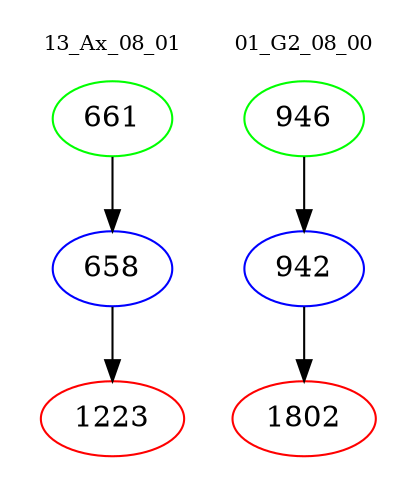 digraph{
subgraph cluster_0 {
color = white
label = "13_Ax_08_01";
fontsize=10;
T0_661 [label="661", color="green"]
T0_661 -> T0_658 [color="black"]
T0_658 [label="658", color="blue"]
T0_658 -> T0_1223 [color="black"]
T0_1223 [label="1223", color="red"]
}
subgraph cluster_1 {
color = white
label = "01_G2_08_00";
fontsize=10;
T1_946 [label="946", color="green"]
T1_946 -> T1_942 [color="black"]
T1_942 [label="942", color="blue"]
T1_942 -> T1_1802 [color="black"]
T1_1802 [label="1802", color="red"]
}
}
